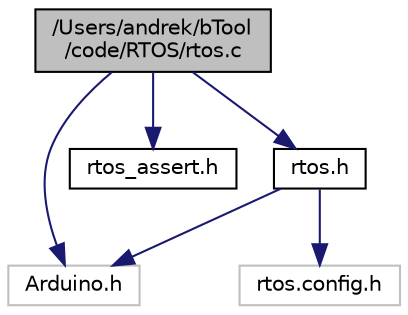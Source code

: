 digraph "/Users/andrek/bTool/code/RTOS/rtos.c"
{
  edge [fontname="Helvetica",fontsize="10",labelfontname="Helvetica",labelfontsize="10"];
  node [fontname="Helvetica",fontsize="10",shape=record];
  Node1 [label="/Users/andrek/bTool\l/code/RTOS/rtos.c",height=0.2,width=0.4,color="black", fillcolor="grey75", style="filled" fontcolor="black"];
  Node1 -> Node2 [color="midnightblue",fontsize="10",style="solid",fontname="Helvetica"];
  Node2 [label="Arduino.h",height=0.2,width=0.4,color="grey75", fillcolor="white", style="filled"];
  Node1 -> Node3 [color="midnightblue",fontsize="10",style="solid",fontname="Helvetica"];
  Node3 [label="rtos_assert.h",height=0.2,width=0.4,color="black", fillcolor="white", style="filled",URL="$rtos__assert_8h.html"];
  Node1 -> Node4 [color="midnightblue",fontsize="10",style="solid",fontname="Helvetica"];
  Node4 [label="rtos.h",height=0.2,width=0.4,color="black", fillcolor="white", style="filled",URL="$rtos_8h.html"];
  Node4 -> Node2 [color="midnightblue",fontsize="10",style="solid",fontname="Helvetica"];
  Node4 -> Node5 [color="midnightblue",fontsize="10",style="solid",fontname="Helvetica"];
  Node5 [label="rtos.config.h",height=0.2,width=0.4,color="grey75", fillcolor="white", style="filled"];
}

